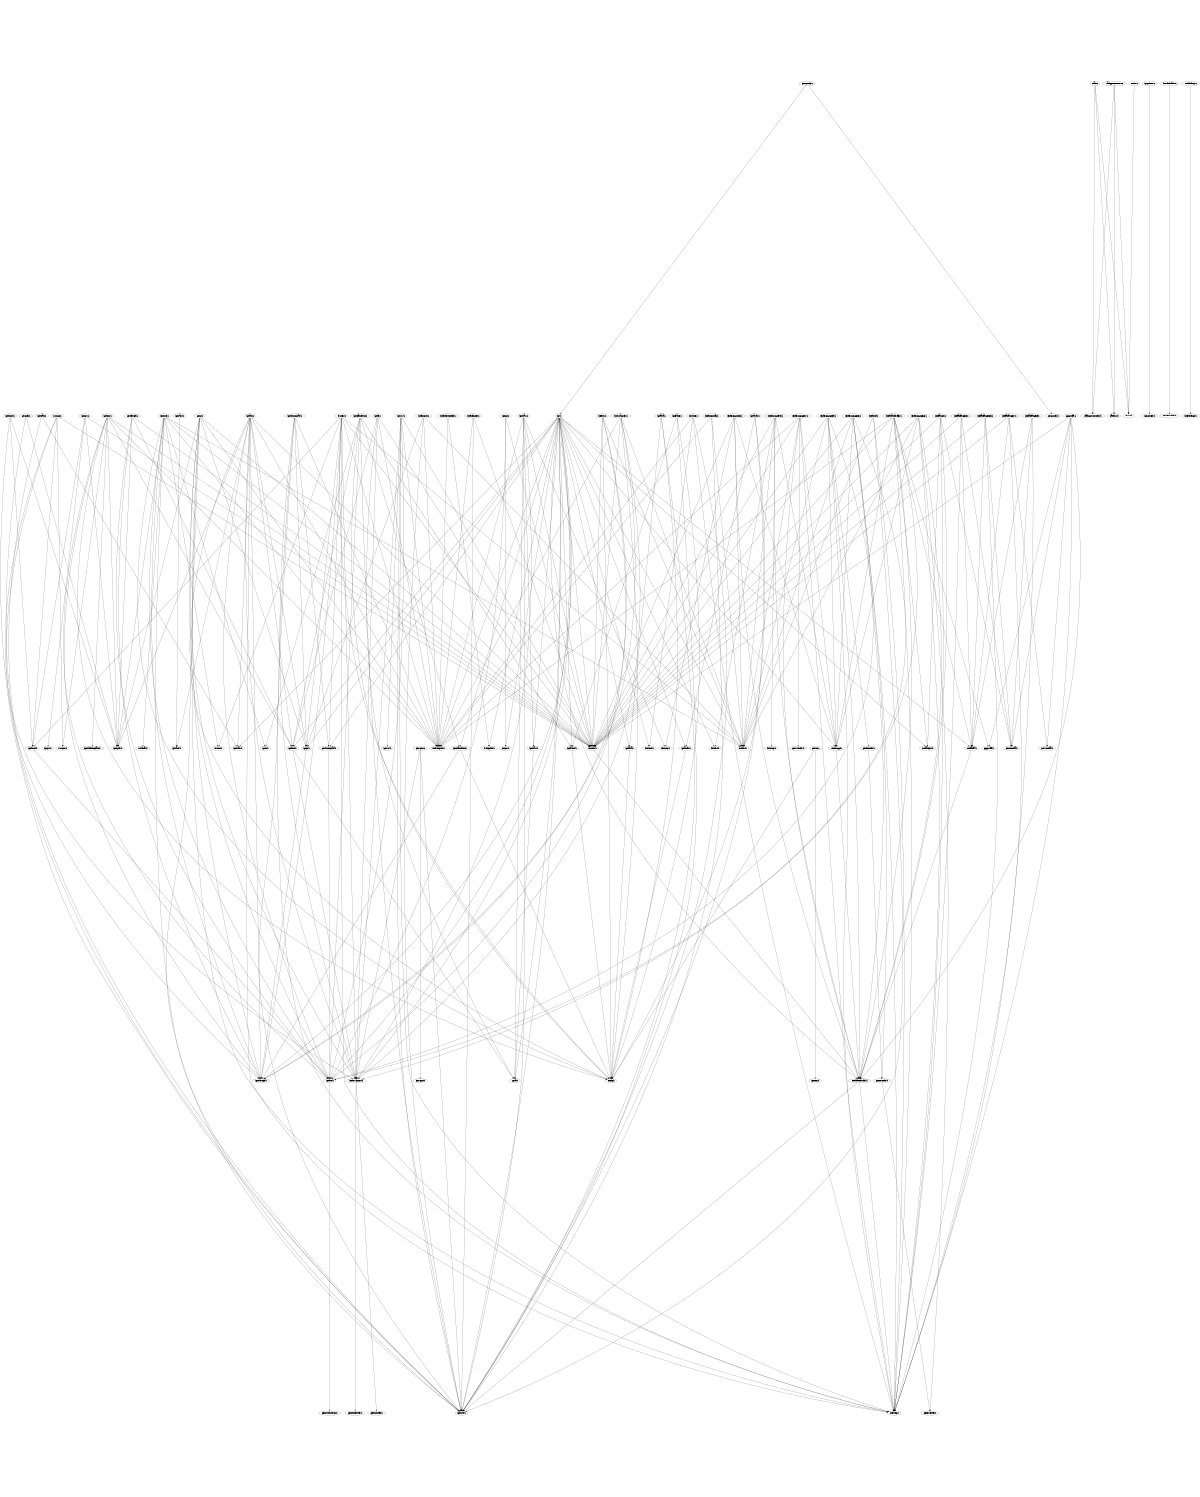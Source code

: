 digraph "source tree" {
    overlap=scale;
    size="8,10";
    ratio="fill";
    fontsize="16";
    fontname="Helvetica";
	clusterrank="local";
	"igt_draw.c" -> "drmtest.h"
	"ioctl_wrappers.c" -> "igt_debugfs.h"
	"igt_draw.c" -> "intel_chipset.h"
	"rendercopy_gen8.c" -> "intel_batchbuffer.h"
	"drmtest.c" -> "ioctl_wrappers.h"
	"igt_core.c" -> "intel_io.h"
	"igt.h" -> "igt_aux.h"
	"igt_vc4.c" -> "igt_core.h"
	"sw_sync.c" -> "igt_debugfs.h"
	"igt_dummyload.c" -> "igt_gt.h"
	"igt.h" -> "intel_chipset.h"
	"intel_mmio.c" -> "intel_chipset.h"
	"intel_batchbuffer.c" -> "gpgpu_fill.h"
	"rendercopy_gen7.c" -> "intel_batchbuffer.h"
	"igt_fb.c" -> "igt_kms.h"
	"igt_draw.c" -> "i830_reg.h"
	"igt.h" -> "igt_pm.h"
	"intel_os.c" -> "igt_debugfs.h"
	"igt_rand.c" -> "igt_rand.h"
	"igt.h" -> "rendercopy.h"
	"igt_frame.c" -> "igt_frame.h"
	"igt_debugfs.c" -> "igt_sysfs.h"
	"sw_sync.c" -> "sw_sync.h"
	"igt.h" -> "igt_frame.h"
	"read_gpu_counters.c" -> "platform.h"
	"rendercopy_gen9.c" -> "igt_aux.h"
	"igt_kmod.h" -> "igt_aux.h"
	"rendercopy_gen6.c" -> "drmtest.h"
	"intel_batchbuffer.h" -> "igt_core.h"
	"rendercopy_gen9.c" -> "rendercopy.h"
	"intel_batchbuffer.c" -> "media_spin.h"
	"ioctl_wrappers.c" -> "drmtest.h"
	"drmtest.h" -> "intel_batchbuffer.h"
	"drmtest.c" -> "igt_dummyload.h"
	"igt.h" -> "intel_batchbuffer.h"
	"rendercopy_gen8.c" -> "intel_reg.h"
	"igt_gt.c" -> "drmtest.h"
	"rendercopy_gen8.c" -> "igt_aux.h"
	"igt_debugfs.c" -> "drmtest.h"
	"igt_fb.c" -> "igt_fb.h"
	"ioctl_wrappers.c" -> "ioctl_wrappers.h"
	"igt_dummyload.c" -> "intel_reg.h"
	"igt_gt.c" -> "igt_gt.h"
	"ioctl_wrappers.h" -> "gem_scheduler.h"
	"igt_draw.c" -> "ioctl_wrappers.h"
	"igt_aux.c" -> "ioctl_wrappers.h"
	"intel_batchbuffer.c" -> "media_fill.h"
	"rendercopy_gen6.c" -> "intel_reg.h"
	"rendercopy_gen6.c" -> "rendercopy.h"
	"igt_gt.h" -> "igt_debugfs.h"
	"igt_pm.c" -> "igt_aux.h"
	"media_fill_gen8.c" -> "gen8_media.h"
	"igt.h" -> "igt_kms.h"
	"igt_kms.c" -> "igt_kms.h"
	"igt_dummyload.c" -> "igt_dummyload.h"
	"media_spin.c" -> "gen8_media.h"
	"igt_chamelium.c" -> "igt_frame.h"
	"igt_aux.h" -> "gem_submission.h"
	"intel_reg_map.c" -> "intel_chipset.h"
	"rendercopy_i830.c" -> "intel_batchbuffer.h"
	"igt_fb.c" -> "drmtest.h"
	"intel_mmio.c" -> "intel_io.h"
	"igt_vc4.c" -> "drmtest.h"
	"gpgpu_fill.c" -> "gpgpu_fill.h"
	"rendercopy_gen7.c" -> "drmtest.h"
	"igt_core.c" -> "igt_core.h"
	"intel_chipset.c" -> "intel_chipset.h"
	"intel_batchbuffer.h" -> "intel_reg.h"
	"intel_chipset.c" -> "drmtest.h"
	"igt_chamelium.h" -> "config.h"
	"intel_device_info.c" -> "intel_chipset.h"
	"instdone.c" -> "intel_reg.h"
	"drmtest.c" -> "config.h"
	"igt_stats.c" -> "igt_stats.h"
	"igt_primes.c" -> "igt_primes.h"
	"igt_core.c" -> "igt_sysfs.h"
	"igt_core.c" -> "intel_chipset.h"
	"igt_gvt.c" -> "drmtest.h"
	"igt_fb.c" -> "ioctl_wrappers.h"
	"igt.h" -> "igt_core.h"
	"igt_draw.c" -> "igt_fb.h"
	"media_fill_gen8lp.c" -> "media_fill.h"
	"igt.h" -> "instdone.h"
	"intel_os.c" -> "igt_aux.h"
	"igt_gvt.c" -> "igt_gvt.h"
	"igt.h" -> "media_spin.h"
	"intel_batchbuffer.c" -> "intel_batchbuffer.h"
	"rendercopy_gen8.c" -> "drmtest.h"
	"drmtest.c" -> "igt_gt.h"
	"media_fill_gen7.c" -> "drmtest.h"
	"igt_sysfs.c" -> "igt_core.h"
	"igt.h" -> "igt_dummyload.h"
	"media_fill_gen8lp.c" -> "intel_reg.h"
	"media_fill.h" -> "intel_batchbuffer.h"
	"igt_frame.h" -> "config.h"
	"intel_chipset.c" -> "igt_core.h"
	"gen8_render.h" -> "gen6_render.h"
	"media_fill_gen8.c" -> "media_fill.h"
	"igt_gt.c" -> "intel_chipset.h"
	"igt_kms.h" -> "igt_fb.h"
	"rendercopy_i915.c" -> "i915_3d.h"
	"rendercopy_i830.c" -> "rendercopy.h"
	"rendercopy_i830.c" -> "i830_reg.h"
	"kernel_builder.c" -> "kernel_builder.h"
	"intel_batchbuffer.c" -> "intel_chipset.h"
	"igt_audio.c" -> "igt_core.h"
	"intel_os.c" -> "config.h"
	"igt_kms.c" -> "drmtest.h"
	"media_spin.c" -> "drmtest.h"
	"igt_kms.c" -> "igt_edid_template.h"
	"drmtest.c" -> "drmtest.h"
	"rendercopy_gen7.c" -> "rendercopy.h"
	"read_gpu_counters.c" -> "errors.h"
	"igt_x86.c" -> "igt_x86.h"
	"intel_batchbuffer.c" -> "drmtest.h"
	"instdone.c" -> "intel_chipset.h"
	"igt.h" -> "drmtest.h"
	"igt_kms.c" -> "igt_aux.h"
	"rendercopy_i915.c" -> "drmtest.h"
	"rendercopy.h" -> "intel_batchbuffer.h"
	"igt.h" -> "igt_chamelium.h"
	"igt_gt.c" -> "igt_aux.h"
	"igt_kms.c" -> "igt_debugfs.h"
	"rendercopy_i830.c" -> "drmtest.h"
	"igt_aux.c" -> "intel_reg.h"
	"igt_vc4.c" -> "intel_reg.h"
	"rendercopy_gen6.c" -> "intel_io.h"
	"igt_draw.c" -> "igt_core.h"
	"igt_chamelium.c" -> "igt_kms.h"
	"igt_syncobj.c" -> "igt.h"
	"igt_core.c" -> "uwildmat.h"
	"rendercopy_gen6.c" -> "intel_batchbuffer.h"
	"rendercopy_i915.c" -> "intel_io.h"
	"rendercopy_gen8.c" -> "intel_io.h"
	"rendercopy_gen8.c" -> "rendercopy.h"
	"igt_fb.c" -> "intel_chipset.h"
	"igt_kmod.c" -> "igt_kmod.h"
	"rendercopy_gen7.c" -> "gen7_render.h"
	"rendercopy_gen7.c" -> "intel_chipset.h"
	"media_fill_gen9.c" -> "intel_reg.h"
	"rendercopy_gen9.c" -> "intel_reg.h"
	"igt_chamelium.c" -> "config.h"
	"igt_core.c" -> "igt_aux.h"
	"media_fill_gen9.c" -> "gen8_media.h"
	"igt_vc4.c" -> "igt_aux.h"
	"igt_aux.c" -> "config.h"
	"igt_draw.c" -> "igt_draw.h"
	"errors.c" -> "errors.h"
	"media_fill_gen8lp.c" -> "drmtest.h"
	"igt_aux.c" -> "igt_stats.h"
	"drmtest.c" -> "version.h"
	"igt.h" -> "igt_alsa.h"
	"drmtest.c" -> "intel_chipset.h"
	"igt_aux.c" -> "intel_chipset.h"
	"igt_x86.c" -> "config.h"
	"igt_frame.c" -> "igt_core.h"
	"intel_mmio.c" -> "igt_core.h"
	"igt_pm.c" -> "drmtest.h"
	"igt.h" -> "igt_stats.h"
	"gpgpu_fill.c" -> "gen8_media.h"
	"igt_chamelium.h" -> "igt_debugfs.h"
	"igt_gt.c" -> "igt_debugfs.h"
	"intel_device_info.c" -> "i915_pciids.h"
	"drmtest.c" -> "intel_reg.h"
	"igt.h" -> "igt_audio.h"
	"igt.h" -> "igt_gt.h"
	"gen9_render.h" -> "gen8_render.h"
	"igt_kms.c" -> "intel_chipset.h"
	"media_fill_gen8lp.c" -> "gen8_media.h"
	"igt_aux.c" -> "igt_gt.h"
	"drmtest.c" -> "intel_io.h"
	"rendercopy_i830.c" -> "intel_io.h"
	"igt_aux.c" -> "drmtest.h"
	"igt_gt.c" -> "igt_core.h"
	"igt_frame.c" -> "config.h"
	"gpgpu_fill.c" -> "intel_batchbuffer.h"
	"instdone.c" -> "instdone.h"
	"intel_iosf.c" -> "igt_core.h"
	"ioctl_wrappers.c" -> "config.h"
	"intel_os.c" -> "intel_io.h"
	"igt_audio.c" -> "igt_audio.h"
	"rendercopy_gen9.c" -> "intel_io.h"
	"igt_aux.c" -> "igt_sysfs.h"
	"igt_stats.c" -> "igt_core.h"
	"sw_sync.c" -> "ioctl_wrappers.h"
	"igt_draw.h" -> "igt_fb.h"
	"igt_debugfs.c" -> "igt_kms.h"
	"igt_core.c" -> "igt_debugfs.h"
	"intel_iosf.c" -> "intel_io.h"
	"rendercopy_gen8.c" -> "gen8_render.h"
	"igt_debugfs.c" -> "igt_aux.h"
	"intel_batchbuffer.c" -> "ioctl_wrappers.h"
	"igt_alsa.h" -> "config.h"
	"igt_debugfs.c" -> "igt_debugfs.h"
	"igt_core.c" -> "version.h"
	"intel_batchbuffer.c" -> "intel_reg.h"
	"main.c" -> "platform.h"
	"igt_dummyload.c" -> "ioctl_wrappers.h"
	"main.c" -> "errors.h"
	"intel_bufmgr.c" -> "intel_bufmgr.h"
	"igt.h" -> "igt_debugfs.h"
	"igt.h" -> "i915_3d.h"
	"igt_gvt.c" -> "igt_sysfs.h"
	"intel_os.c" -> "drmtest.h"
	"gpgpu_fill.c" -> "intel_reg.h"
	"igt_dummyload.c" -> "intel_chipset.h"
	"igt_vgem.c" -> "ioctl_wrappers.h"
	"igt_core.c" -> "igt_rc.h"
	"media_fill_gen7.c" -> "gen7_media.h"
	"instdone.c" -> "igt_core.h"
	"igt_alsa.c" -> "igt_core.h"
	"igt_vc4.c" -> "intel_chipset.h"
	"media_fill_gen8.c" -> "drmtest.h"
	"igt_kms.c" -> "sw_sync.h"
	"drmtest.c" -> "igt_debugfs.h"
	"igt_kmod.c" -> "igt_core.h"
	"igt_vgem.c" -> "igt_vgem.h"
	"intel_batchbuffer.c" -> "rendercopy.h"
	"media_spin.c" -> "media_spin.h"
	"igt_gt.c" -> "intel_reg.h"
	"igt_alsa.c" -> "igt_alsa.h"
	"igt_alsa.c" -> "config.h"
	"igt_chamelium.c" -> "igt_chamelium.h"
	"igt_aux.c" -> "igt_rand.h"
	"media_spin.c" -> "intel_reg.h"
	"igt.h" -> "igt_draw.h"
	"igt_kms.c" -> "igt_sysfs.h"
	"media_spin.c" -> "intel_batchbuffer.h"
	"media_fill_gen7.c" -> "media_fill.h"
	"igt_chamelium.c" -> "igt_aux.h"
	"igt_dummyload.h" -> "igt_aux.h"
	"igt_audio.c" -> "config.h"
	"sw_sync.c" -> "igt_kmod.h"
	"rendercopy_gen9.c" -> "drmtest.h"
	"drmtest.c" -> "igt_kmod.h"
	"gpgpu_fill.c" -> "gen7_media.h"
	"igt_syncobj.c" -> "igt_syncobj.h"
	"rendercopy_gen6.c" -> "gen6_render.h"
	"igt_vc4.c" -> "ioctl_wrappers.h"
	"rendercopy_gen7.c" -> "intel_reg.h"
	"igt_chamelium.c" -> "igt_rc.h"
	"sw_sync.c" -> "drmtest.h"
	"igt_aux.c" -> "igt_debugfs.h"
	"igt_core.c" -> "config.h"
	"igt.h" -> "ioctl_wrappers.h"
	"read_gpu_counters.c" -> "read_gpu_counters.h"
	"intel_mmio.c" -> "igt_gt.h"
	"media_fill_gen8.c" -> "intel_reg.h"
	"igt_aux.c" -> "igt_aux.h"
	"rendercopy_i915.c" -> "i915_reg.h"
	"rendercopy_i915.c" -> "rendercopy.h"
	"igt_dummyload.c" -> "igt_core.h"
	"igt_gt.c" -> "igt_sysfs.h"
	"gpgpu_fill.c" -> "drmtest.h"
	"main.c" -> "read_gpu_counters.h"
	"igt.h" -> "intel_io.h"
	"igt.h" -> "i915_pciids.h"
	"rendercopy_gen9.c" -> "intel_batchbuffer.h"
	"ioctl_wrappers.c" -> "intel_io.h"
	"igt_aux.c" -> "igt_kms.h"
	"igt.h" -> "media_fill.h"
	"igt_gt.c" -> "ioctl_wrappers.h"
	"rendercopy_i915.c" -> "intel_batchbuffer.h"
	"intel_reg_map.c" -> "igt_core.h"
	"igt_gvt.c" -> "igt_kmod.h"
	"igt_pm.c" -> "igt_pm.h"
	"igt_kmod.c" -> "igt_sysfs.h"
	"igt_audio.h" -> "config.h"
	"igt_kms.h" -> "ioctl_wrappers.h"
	"media_fill_gen9.c" -> "media_fill.h"
	"igt_chamelium.c" -> "igt_core.h"
	"igt.h" -> "igt_fb.h"
	"ioctl_wrappers.h" -> "gem_context.h"
	"rendercopy_gen9.c" -> "gen9_render.h"
	"media_fill_gen7.c" -> "intel_reg.h"
	"igt_vgem.c" -> "igt_core.h"
	"igt_sysfs.c" -> "igt_sysfs.h"
	"igt_vc4.c" -> "igt_vc4.h"
	"rendercopy_gen7.c" -> "intel_io.h"
	"igt_kms.c" -> "config.h"
	"intel_reg_map.c" -> "intel_io.h"
	"ioctl_wrappers.c" -> "intel_chipset.h"
	"intel_iosf.c" -> "intel_reg.h"
	"igt_core.c" -> "drmtest.h"
}
